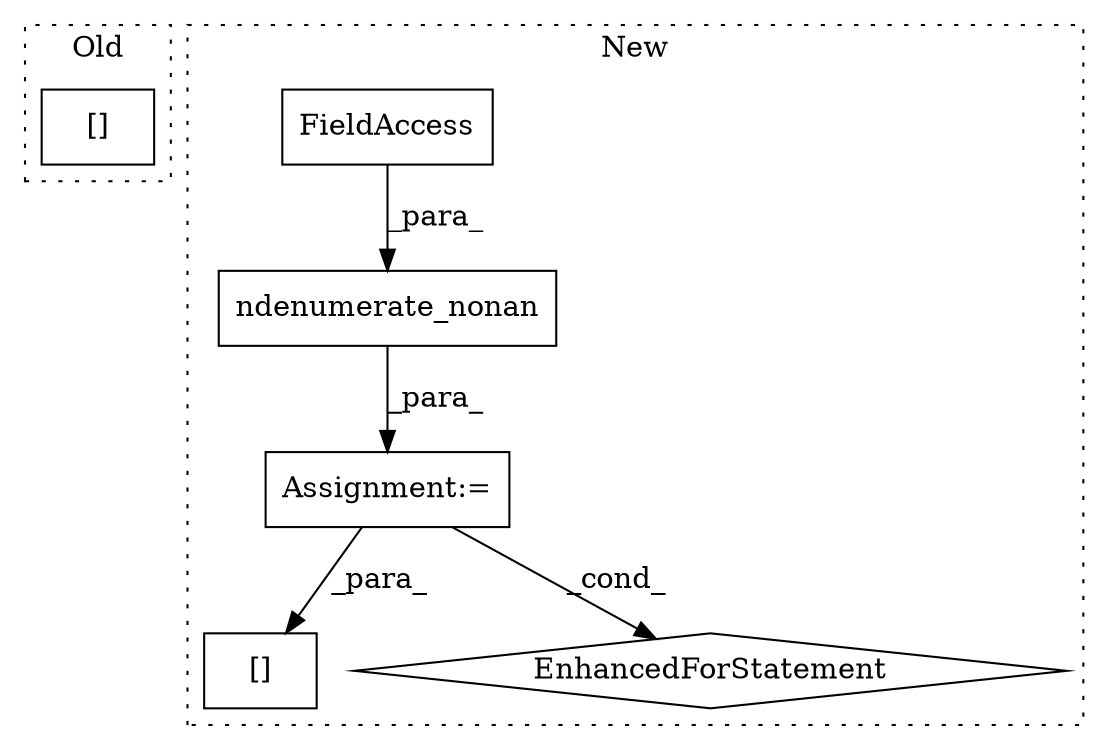 digraph G {
subgraph cluster0 {
1 [label="[]" a="2" s="10141,10160" l="14,1" shape="box"];
label = "Old";
style="dotted";
}
subgraph cluster1 {
2 [label="ndenumerate_nonan" a="32" s="9163,9198" l="18,1" shape="box"];
3 [label="[]" a="2" s="9215,9245" l="15,2" shape="box"];
4 [label="EnhancedForStatement" a="70" s="9074,9199" l="73,2" shape="diamond"];
5 [label="FieldAccess" a="22" s="9181" l="17" shape="box"];
6 [label="Assignment:=" a="7" s="9074,9199" l="73,2" shape="box"];
label = "New";
style="dotted";
}
2 -> 6 [label="_para_"];
5 -> 2 [label="_para_"];
6 -> 4 [label="_cond_"];
6 -> 3 [label="_para_"];
}